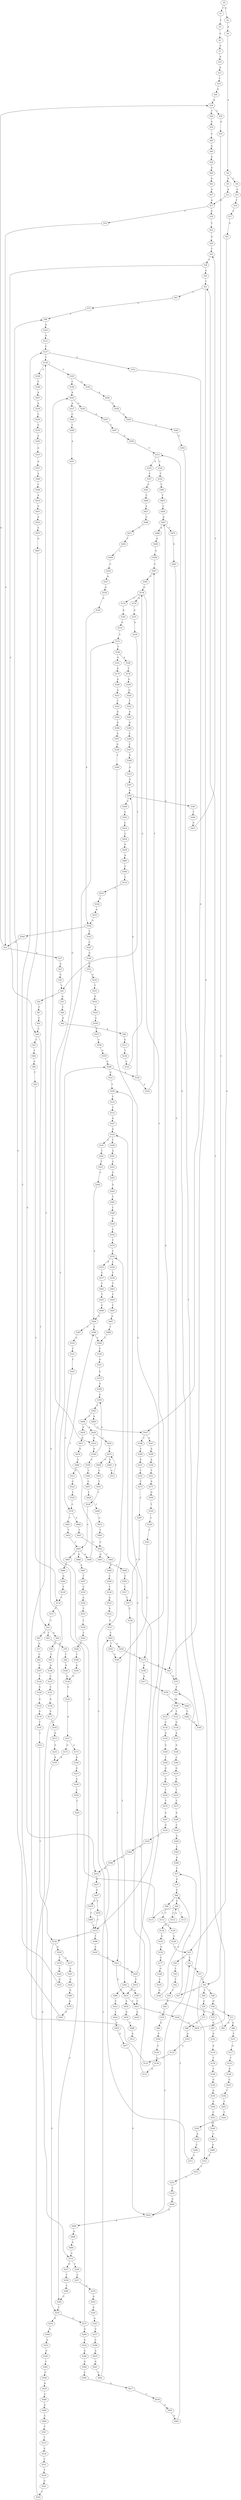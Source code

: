 strict digraph  {
	S0 -> S1 [ label = T ];
	S0 -> S2 [ label = G ];
	S1 -> S3 [ label = T ];
	S2 -> S4 [ label = A ];
	S3 -> S5 [ label = G ];
	S4 -> S6 [ label = A ];
	S5 -> S7 [ label = G ];
	S6 -> S8 [ label = C ];
	S6 -> S9 [ label = G ];
	S7 -> S10 [ label = A ];
	S8 -> S11 [ label = C ];
	S9 -> S12 [ label = A ];
	S10 -> S13 [ label = A ];
	S11 -> S14 [ label = T ];
	S12 -> S15 [ label = A ];
	S13 -> S16 [ label = C ];
	S14 -> S17 [ label = C ];
	S15 -> S18 [ label = G ];
	S15 -> S19 [ label = C ];
	S16 -> S20 [ label = G ];
	S17 -> S21 [ label = G ];
	S18 -> S22 [ label = T ];
	S19 -> S23 [ label = G ];
	S20 -> S24 [ label = G ];
	S21 -> S25 [ label = G ];
	S22 -> S26 [ label = G ];
	S23 -> S27 [ label = A ];
	S23 -> S24 [ label = G ];
	S24 -> S28 [ label = T ];
	S24 -> S29 [ label = C ];
	S25 -> S30 [ label = G ];
	S25 -> S31 [ label = C ];
	S26 -> S32 [ label = T ];
	S27 -> S33 [ label = G ];
	S28 -> S34 [ label = A ];
	S29 -> S35 [ label = A ];
	S30 -> S36 [ label = C ];
	S31 -> S37 [ label = A ];
	S32 -> S38 [ label = C ];
	S33 -> S39 [ label = G ];
	S34 -> S40 [ label = C ];
	S35 -> S41 [ label = C ];
	S36 -> S42 [ label = T ];
	S37 -> S41 [ label = C ];
	S38 -> S43 [ label = G ];
	S38 -> S44 [ label = C ];
	S39 -> S45 [ label = T ];
	S40 -> S46 [ label = G ];
	S41 -> S47 [ label = G ];
	S41 -> S48 [ label = C ];
	S41 -> S49 [ label = T ];
	S42 -> S50 [ label = C ];
	S43 -> S51 [ label = T ];
	S44 -> S52 [ label = T ];
	S44 -> S53 [ label = C ];
	S45 -> S54 [ label = G ];
	S45 -> S55 [ label = A ];
	S46 -> S56 [ label = A ];
	S47 -> S57 [ label = C ];
	S48 -> S58 [ label = G ];
	S49 -> S59 [ label = G ];
	S50 -> S60 [ label = A ];
	S51 -> S61 [ label = C ];
	S51 -> S62 [ label = G ];
	S52 -> S63 [ label = G ];
	S52 -> S64 [ label = A ];
	S52 -> S65 [ label = T ];
	S53 -> S66 [ label = T ];
	S54 -> S67 [ label = T ];
	S55 -> S68 [ label = T ];
	S56 -> S69 [ label = A ];
	S57 -> S70 [ label = G ];
	S58 -> S71 [ label = A ];
	S58 -> S72 [ label = G ];
	S59 -> S73 [ label = G ];
	S60 -> S74 [ label = C ];
	S61 -> S75 [ label = G ];
	S62 -> S76 [ label = G ];
	S63 -> S77 [ label = G ];
	S64 -> S78 [ label = C ];
	S65 -> S79 [ label = G ];
	S66 -> S80 [ label = G ];
	S67 -> S81 [ label = C ];
	S68 -> S82 [ label = A ];
	S69 -> S83 [ label = G ];
	S70 -> S84 [ label = C ];
	S71 -> S85 [ label = G ];
	S71 -> S86 [ label = A ];
	S72 -> S87 [ label = G ];
	S73 -> S88 [ label = G ];
	S74 -> S89 [ label = G ];
	S75 -> S90 [ label = G ];
	S76 -> S91 [ label = T ];
	S77 -> S92 [ label = C ];
	S78 -> S93 [ label = T ];
	S79 -> S94 [ label = T ];
	S80 -> S95 [ label = T ];
	S81 -> S44 [ label = C ];
	S82 -> S96 [ label = A ];
	S83 -> S97 [ label = A ];
	S84 -> S98 [ label = C ];
	S84 -> S99 [ label = G ];
	S85 -> S100 [ label = T ];
	S86 -> S101 [ label = T ];
	S87 -> S102 [ label = A ];
	S88 -> S103 [ label = A ];
	S89 -> S104 [ label = T ];
	S90 -> S105 [ label = A ];
	S91 -> S106 [ label = A ];
	S92 -> S107 [ label = C ];
	S93 -> S108 [ label = A ];
	S94 -> S109 [ label = A ];
	S95 -> S110 [ label = C ];
	S96 -> S111 [ label = G ];
	S97 -> S15 [ label = A ];
	S98 -> S112 [ label = T ];
	S99 -> S113 [ label = T ];
	S99 -> S114 [ label = C ];
	S99 -> S115 [ label = G ];
	S100 -> S116 [ label = C ];
	S101 -> S117 [ label = G ];
	S102 -> S118 [ label = A ];
	S103 -> S119 [ label = A ];
	S104 -> S120 [ label = C ];
	S105 -> S121 [ label = A ];
	S106 -> S122 [ label = T ];
	S106 -> S123 [ label = C ];
	S107 -> S124 [ label = T ];
	S108 -> S125 [ label = C ];
	S109 -> S126 [ label = G ];
	S110 -> S127 [ label = C ];
	S111 -> S128 [ label = T ];
	S112 -> S129 [ label = C ];
	S113 -> S130 [ label = C ];
	S114 -> S99 [ label = G ];
	S115 -> S131 [ label = C ];
	S116 -> S132 [ label = C ];
	S117 -> S133 [ label = T ];
	S118 -> S134 [ label = T ];
	S119 -> S135 [ label = C ];
	S120 -> S136 [ label = C ];
	S121 -> S137 [ label = C ];
	S122 -> S138 [ label = G ];
	S123 -> S139 [ label = C ];
	S124 -> S140 [ label = G ];
	S125 -> S141 [ label = C ];
	S126 -> S142 [ label = G ];
	S127 -> S52 [ label = T ];
	S128 -> S143 [ label = C ];
	S129 -> S144 [ label = G ];
	S130 -> S145 [ label = G ];
	S131 -> S146 [ label = T ];
	S132 -> S147 [ label = A ];
	S133 -> S148 [ label = A ];
	S134 -> S149 [ label = T ];
	S135 -> S150 [ label = T ];
	S136 -> S151 [ label = A ];
	S137 -> S152 [ label = A ];
	S137 -> S150 [ label = T ];
	S138 -> S153 [ label = A ];
	S139 -> S154 [ label = G ];
	S140 -> S155 [ label = G ];
	S141 -> S156 [ label = A ];
	S142 -> S157 [ label = A ];
	S143 -> S158 [ label = G ];
	S144 -> S25 [ label = G ];
	S145 -> S159 [ label = A ];
	S146 -> S160 [ label = A ];
	S146 -> S161 [ label = G ];
	S147 -> S162 [ label = G ];
	S148 -> S163 [ label = G ];
	S149 -> S164 [ label = G ];
	S150 -> S165 [ label = G ];
	S150 -> S166 [ label = A ];
	S151 -> S162 [ label = G ];
	S152 -> S167 [ label = G ];
	S153 -> S168 [ label = G ];
	S154 -> S169 [ label = G ];
	S155 -> S170 [ label = G ];
	S156 -> S171 [ label = G ];
	S157 -> S172 [ label = G ];
	S157 -> S173 [ label = A ];
	S158 -> S174 [ label = C ];
	S158 -> S175 [ label = T ];
	S158 -> S176 [ label = A ];
	S159 -> S177 [ label = C ];
	S160 -> S178 [ label = T ];
	S161 -> S179 [ label = G ];
	S162 -> S180 [ label = T ];
	S162 -> S181 [ label = C ];
	S163 -> S182 [ label = T ];
	S164 -> S183 [ label = A ];
	S165 -> S184 [ label = C ];
	S165 -> S185 [ label = G ];
	S166 -> S186 [ label = C ];
	S167 -> S187 [ label = G ];
	S167 -> S188 [ label = C ];
	S168 -> S189 [ label = C ];
	S169 -> S190 [ label = T ];
	S170 -> S191 [ label = T ];
	S171 -> S192 [ label = G ];
	S172 -> S193 [ label = A ];
	S173 -> S194 [ label = A ];
	S174 -> S195 [ label = G ];
	S175 -> S196 [ label = A ];
	S175 -> S62 [ label = G ];
	S176 -> S197 [ label = G ];
	S177 -> S198 [ label = G ];
	S178 -> S199 [ label = A ];
	S179 -> S200 [ label = A ];
	S180 -> S201 [ label = A ];
	S181 -> S202 [ label = T ];
	S182 -> S203 [ label = T ];
	S183 -> S204 [ label = A ];
	S184 -> S205 [ label = A ];
	S185 -> S206 [ label = A ];
	S186 -> S207 [ label = A ];
	S187 -> S208 [ label = A ];
	S188 -> S209 [ label = C ];
	S189 -> S210 [ label = G ];
	S190 -> S211 [ label = G ];
	S191 -> S212 [ label = C ];
	S192 -> S213 [ label = A ];
	S193 -> S214 [ label = G ];
	S194 -> S215 [ label = G ];
	S195 -> S216 [ label = G ];
	S196 -> S217 [ label = A ];
	S197 -> S218 [ label = G ];
	S198 -> S219 [ label = C ];
	S199 -> S220 [ label = G ];
	S200 -> S221 [ label = A ];
	S201 -> S222 [ label = G ];
	S202 -> S223 [ label = T ];
	S203 -> S224 [ label = T ];
	S204 -> S225 [ label = C ];
	S205 -> S226 [ label = G ];
	S205 -> S227 [ label = A ];
	S206 -> S228 [ label = C ];
	S207 -> S229 [ label = A ];
	S208 -> S230 [ label = A ];
	S209 -> S231 [ label = G ];
	S210 -> S232 [ label = G ];
	S211 -> S233 [ label = G ];
	S212 -> S234 [ label = C ];
	S213 -> S235 [ label = G ];
	S214 -> S236 [ label = T ];
	S214 -> S237 [ label = G ];
	S215 -> S238 [ label = G ];
	S216 -> S131 [ label = C ];
	S217 -> S239 [ label = G ];
	S218 -> S45 [ label = T ];
	S219 -> S240 [ label = G ];
	S220 -> S241 [ label = T ];
	S221 -> S242 [ label = T ];
	S222 -> S243 [ label = G ];
	S223 -> S244 [ label = C ];
	S224 -> S245 [ label = C ];
	S225 -> S246 [ label = C ];
	S226 -> S247 [ label = A ];
	S227 -> S248 [ label = C ];
	S228 -> S249 [ label = C ];
	S229 -> S250 [ label = C ];
	S230 -> S251 [ label = T ];
	S231 -> S252 [ label = T ];
	S232 -> S253 [ label = T ];
	S233 -> S254 [ label = T ];
	S234 -> S255 [ label = C ];
	S234 -> S256 [ label = G ];
	S235 -> S193 [ label = A ];
	S236 -> S257 [ label = C ];
	S237 -> S258 [ label = T ];
	S238 -> S259 [ label = T ];
	S239 -> S260 [ label = A ];
	S240 -> S84 [ label = C ];
	S241 -> S261 [ label = A ];
	S242 -> S262 [ label = G ];
	S243 -> S263 [ label = G ];
	S244 -> S264 [ label = A ];
	S245 -> S265 [ label = A ];
	S246 -> S266 [ label = C ];
	S247 -> S267 [ label = C ];
	S248 -> S268 [ label = C ];
	S249 -> S269 [ label = C ];
	S250 -> S270 [ label = G ];
	S251 -> S271 [ label = A ];
	S252 -> S272 [ label = C ];
	S253 -> S273 [ label = C ];
	S254 -> S274 [ label = T ];
	S255 -> S275 [ label = G ];
	S255 -> S276 [ label = A ];
	S256 -> S277 [ label = C ];
	S256 -> S278 [ label = T ];
	S257 -> S279 [ label = A ];
	S258 -> S280 [ label = C ];
	S259 -> S281 [ label = C ];
	S260 -> S282 [ label = C ];
	S261 -> S283 [ label = G ];
	S262 -> S284 [ label = G ];
	S263 -> S285 [ label = T ];
	S264 -> S286 [ label = T ];
	S264 -> S287 [ label = C ];
	S265 -> S288 [ label = C ];
	S266 -> S289 [ label = G ];
	S267 -> S290 [ label = G ];
	S268 -> S291 [ label = A ];
	S269 -> S292 [ label = G ];
	S270 -> S293 [ label = A ];
	S271 -> S294 [ label = G ];
	S272 -> S295 [ label = C ];
	S273 -> S296 [ label = G ];
	S274 -> S297 [ label = A ];
	S275 -> S298 [ label = A ];
	S275 -> S299 [ label = G ];
	S276 -> S300 [ label = G ];
	S277 -> S301 [ label = C ];
	S278 -> S302 [ label = C ];
	S279 -> S303 [ label = G ];
	S280 -> S304 [ label = C ];
	S281 -> S304 [ label = C ];
	S282 -> S305 [ label = G ];
	S283 -> S306 [ label = C ];
	S284 -> S307 [ label = G ];
	S285 -> S308 [ label = C ];
	S286 -> S309 [ label = C ];
	S287 -> S310 [ label = G ];
	S288 -> S311 [ label = T ];
	S289 -> S312 [ label = T ];
	S290 -> S313 [ label = G ];
	S291 -> S314 [ label = G ];
	S292 -> S312 [ label = T ];
	S293 -> S315 [ label = A ];
	S294 -> S316 [ label = T ];
	S295 -> S317 [ label = T ];
	S296 -> S318 [ label = C ];
	S297 -> S319 [ label = G ];
	S298 -> S320 [ label = A ];
	S298 -> S321 [ label = G ];
	S299 -> S322 [ label = A ];
	S300 -> S323 [ label = A ];
	S301 -> S324 [ label = G ];
	S302 -> S325 [ label = G ];
	S303 -> S326 [ label = G ];
	S304 -> S255 [ label = C ];
	S305 -> S313 [ label = G ];
	S306 -> S327 [ label = C ];
	S307 -> S328 [ label = G ];
	S308 -> S329 [ label = A ];
	S309 -> S330 [ label = C ];
	S310 -> S331 [ label = C ];
	S311 -> S332 [ label = C ];
	S312 -> S333 [ label = C ];
	S313 -> S334 [ label = C ];
	S313 -> S335 [ label = A ];
	S314 -> S336 [ label = A ];
	S315 -> S337 [ label = A ];
	S316 -> S338 [ label = C ];
	S317 -> S339 [ label = C ];
	S318 -> S340 [ label = A ];
	S319 -> S341 [ label = A ];
	S320 -> S342 [ label = A ];
	S320 -> S343 [ label = G ];
	S321 -> S100 [ label = T ];
	S322 -> S344 [ label = G ];
	S323 -> S345 [ label = G ];
	S324 -> S346 [ label = G ];
	S325 -> S90 [ label = G ];
	S326 -> S347 [ label = A ];
	S327 -> S348 [ label = G ];
	S328 -> S349 [ label = T ];
	S329 -> S350 [ label = C ];
	S330 -> S351 [ label = A ];
	S331 -> S352 [ label = C ];
	S332 -> S353 [ label = G ];
	S332 -> S354 [ label = C ];
	S333 -> S355 [ label = T ];
	S334 -> S356 [ label = T ];
	S335 -> S357 [ label = C ];
	S336 -> S358 [ label = C ];
	S336 -> S359 [ label = A ];
	S337 -> S360 [ label = A ];
	S338 -> S361 [ label = T ];
	S339 -> S362 [ label = T ];
	S340 -> S363 [ label = C ];
	S341 -> S364 [ label = A ];
	S342 -> S365 [ label = G ];
	S342 -> S366 [ label = C ];
	S343 -> S367 [ label = T ];
	S344 -> S368 [ label = G ];
	S345 -> S369 [ label = C ];
	S346 -> S370 [ label = A ];
	S347 -> S371 [ label = C ];
	S348 -> S372 [ label = A ];
	S349 -> S373 [ label = C ];
	S350 -> S374 [ label = T ];
	S351 -> S375 [ label = G ];
	S352 -> S376 [ label = C ];
	S353 -> S377 [ label = C ];
	S354 -> S378 [ label = T ];
	S355 -> S379 [ label = C ];
	S356 -> S380 [ label = C ];
	S357 -> S381 [ label = A ];
	S358 -> S382 [ label = T ];
	S359 -> S383 [ label = C ];
	S360 -> S384 [ label = C ];
	S361 -> S385 [ label = C ];
	S362 -> S386 [ label = T ];
	S362 -> S387 [ label = G ];
	S363 -> S388 [ label = G ];
	S364 -> S389 [ label = G ];
	S365 -> S390 [ label = T ];
	S366 -> S391 [ label = C ];
	S367 -> S392 [ label = C ];
	S368 -> S393 [ label = C ];
	S369 -> S394 [ label = C ];
	S370 -> S395 [ label = A ];
	S371 -> S396 [ label = C ];
	S372 -> S397 [ label = A ];
	S373 -> S234 [ label = C ];
	S373 -> S398 [ label = T ];
	S374 -> S332 [ label = C ];
	S375 -> S399 [ label = A ];
	S376 -> S400 [ label = A ];
	S376 -> S401 [ label = T ];
	S377 -> S402 [ label = T ];
	S378 -> S403 [ label = T ];
	S379 -> S404 [ label = G ];
	S380 -> S405 [ label = T ];
	S381 -> S406 [ label = C ];
	S382 -> S407 [ label = C ];
	S383 -> S408 [ label = C ];
	S383 -> S409 [ label = A ];
	S384 -> S410 [ label = A ];
	S385 -> S411 [ label = T ];
	S386 -> S412 [ label = C ];
	S387 -> S413 [ label = T ];
	S388 -> S57 [ label = C ];
	S389 -> S414 [ label = G ];
	S390 -> S415 [ label = G ];
	S391 -> S416 [ label = C ];
	S392 -> S158 [ label = G ];
	S393 -> S417 [ label = G ];
	S394 -> S418 [ label = A ];
	S395 -> S137 [ label = C ];
	S396 -> S419 [ label = A ];
	S397 -> S342 [ label = A ];
	S398 -> S420 [ label = C ];
	S399 -> S359 [ label = A ];
	S400 -> S421 [ label = T ];
	S401 -> S422 [ label = T ];
	S402 -> S423 [ label = T ];
	S403 -> S424 [ label = T ];
	S404 -> S425 [ label = G ];
	S405 -> S426 [ label = C ];
	S406 -> S427 [ label = A ];
	S407 -> S428 [ label = C ];
	S408 -> S429 [ label = A ];
	S408 -> S430 [ label = G ];
	S409 -> S167 [ label = G ];
	S410 -> S431 [ label = G ];
	S411 -> S432 [ label = C ];
	S411 -> S433 [ label = G ];
	S412 -> S434 [ label = T ];
	S413 -> S435 [ label = A ];
	S413 -> S436 [ label = C ];
	S414 -> S437 [ label = G ];
	S415 -> S32 [ label = T ];
	S416 -> S438 [ label = C ];
	S417 -> S439 [ label = T ];
	S418 -> S440 [ label = C ];
	S419 -> S441 [ label = G ];
	S420 -> S411 [ label = T ];
	S421 -> S442 [ label = C ];
	S422 -> S443 [ label = C ];
	S423 -> S444 [ label = C ];
	S424 -> S445 [ label = C ];
	S425 -> S446 [ label = A ];
	S425 -> S31 [ label = C ];
	S426 -> S447 [ label = G ];
	S427 -> S448 [ label = C ];
	S428 -> S449 [ label = C ];
	S429 -> S314 [ label = G ];
	S429 -> S450 [ label = C ];
	S430 -> S451 [ label = G ];
	S431 -> S452 [ label = A ];
	S432 -> S453 [ label = T ];
	S432 -> S447 [ label = G ];
	S433 -> S454 [ label = A ];
	S433 -> S413 [ label = T ];
	S434 -> S455 [ label = C ];
	S436 -> S456 [ label = G ];
	S437 -> S457 [ label = G ];
	S438 -> S458 [ label = G ];
	S439 -> S459 [ label = G ];
	S440 -> S460 [ label = G ];
	S441 -> S461 [ label = T ];
	S442 -> S462 [ label = T ];
	S442 -> S463 [ label = G ];
	S443 -> S464 [ label = A ];
	S443 -> S465 [ label = C ];
	S443 -> S466 [ label = G ];
	S444 -> S264 [ label = A ];
	S445 -> S467 [ label = A ];
	S446 -> S468 [ label = G ];
	S447 -> S469 [ label = A ];
	S447 -> S470 [ label = T ];
	S448 -> S471 [ label = C ];
	S449 -> S472 [ label = A ];
	S450 -> S473 [ label = C ];
	S451 -> S474 [ label = A ];
	S452 -> S475 [ label = A ];
	S453 -> S433 [ label = G ];
	S454 -> S476 [ label = G ];
	S455 -> S477 [ label = G ];
	S456 -> S51 [ label = T ];
	S457 -> S478 [ label = T ];
	S457 -> S479 [ label = G ];
	S458 -> S480 [ label = A ];
	S459 -> S481 [ label = G ];
	S460 -> S482 [ label = G ];
	S461 -> S483 [ label = C ];
	S462 -> S484 [ label = G ];
	S463 -> S485 [ label = T ];
	S464 -> S286 [ label = T ];
	S465 -> S486 [ label = T ];
	S466 -> S487 [ label = A ];
	S467 -> S488 [ label = T ];
	S468 -> S489 [ label = A ];
	S469 -> S490 [ label = A ];
	S470 -> S491 [ label = G ];
	S471 -> S492 [ label = T ];
	S472 -> S493 [ label = T ];
	S473 -> S494 [ label = C ];
	S473 -> S495 [ label = A ];
	S474 -> S496 [ label = C ];
	S475 -> S497 [ label = G ];
	S476 -> S498 [ label = T ];
	S477 -> S425 [ label = G ];
	S478 -> S373 [ label = C ];
	S479 -> S499 [ label = T ];
	S480 -> S500 [ label = C ];
	S481 -> S91 [ label = T ];
	S482 -> S501 [ label = T ];
	S483 -> S502 [ label = G ];
	S483 -> S503 [ label = T ];
	S484 -> S504 [ label = C ];
	S485 -> S505 [ label = C ];
	S486 -> S506 [ label = G ];
	S487 -> S507 [ label = T ];
	S488 -> S309 [ label = C ];
	S489 -> S214 [ label = G ];
	S490 -> S508 [ label = G ];
	S491 -> S76 [ label = G ];
	S492 -> S509 [ label = C ];
	S493 -> S442 [ label = C ];
	S494 -> S510 [ label = C ];
	S495 -> S511 [ label = C ];
	S496 -> S512 [ label = G ];
	S497 -> S414 [ label = G ];
	S498 -> S513 [ label = A ];
	S499 -> S373 [ label = C ];
	S500 -> S514 [ label = T ];
	S501 -> S515 [ label = T ];
	S502 -> S175 [ label = T ];
	S503 -> S385 [ label = C ];
	S504 -> S516 [ label = C ];
	S505 -> S517 [ label = C ];
	S506 -> S518 [ label = T ];
	S507 -> S519 [ label = C ];
	S508 -> S367 [ label = T ];
	S509 -> S520 [ label = T ];
	S510 -> S521 [ label = T ];
	S511 -> S473 [ label = C ];
	S512 -> S522 [ label = C ];
	S514 -> S523 [ label = A ];
	S515 -> S524 [ label = A ];
	S516 -> S525 [ label = A ];
	S517 -> S317 [ label = T ];
	S518 -> S110 [ label = C ];
	S519 -> S526 [ label = G ];
	S520 -> S527 [ label = A ];
	S521 -> S528 [ label = T ];
	S522 -> S529 [ label = C ];
	S523 -> S530 [ label = G ];
	S524 -> S531 [ label = C ];
	S525 -> S532 [ label = G ];
	S526 -> S533 [ label = T ];
	S527 -> S534 [ label = G ];
	S528 -> S443 [ label = C ];
	S529 -> S376 [ label = C ];
	S530 -> S535 [ label = A ];
	S531 -> S536 [ label = T ];
	S532 -> S537 [ label = T ];
	S533 -> S538 [ label = T ];
	S534 -> S539 [ label = A ];
	S535 -> S540 [ label = A ];
	S536 -> S541 [ label = G ];
	S537 -> S483 [ label = C ];
	S538 -> S542 [ label = T ];
	S539 -> S540 [ label = A ];
	S540 -> S543 [ label = T ];
	S540 -> S544 [ label = C ];
	S541 -> S545 [ label = C ];
	S542 -> S546 [ label = G ];
	S543 -> S547 [ label = C ];
	S544 -> S23 [ label = G ];
	S545 -> S205 [ label = A ];
	S546 -> S548 [ label = T ];
	S547 -> S549 [ label = G ];
	S548 -> S550 [ label = A ];
	S549 -> S551 [ label = G ];
	S550 -> S126 [ label = G ];
	S551 -> S552 [ label = G ];
	S552 -> S553 [ label = T ];
	S553 -> S554 [ label = A ];
	S554 -> S555 [ label = T ];
	S555 -> S556 [ label = C ];
	S556 -> S557 [ label = C ];
	S557 -> S558 [ label = C ];
	S558 -> S559 [ label = G ];
	S559 -> S298 [ label = A ];
}
